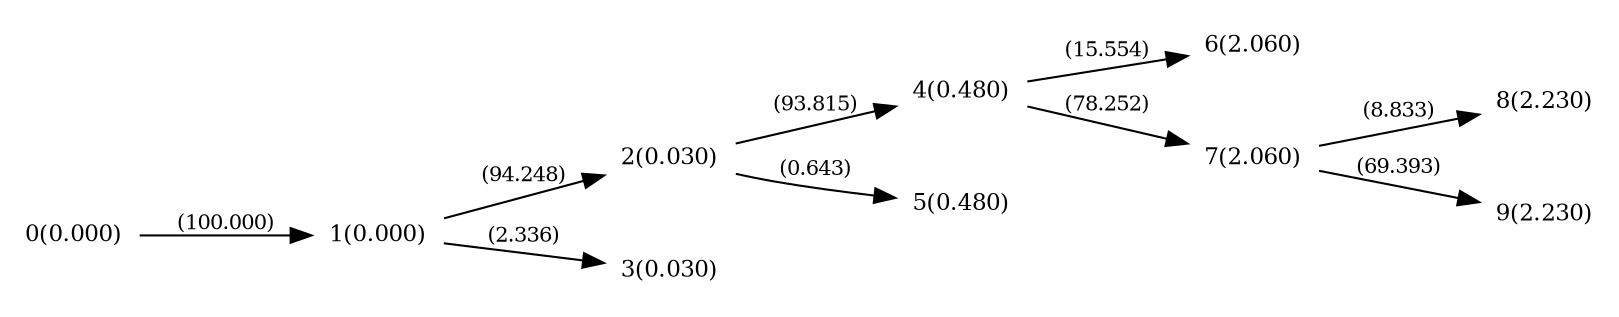 digraph "graph" {

rankdir="LR";
node [shape=plaintext, fontsize=11];
edge [fontsize=10];

0 [label="0(0.000)"];
1 [label="1(0.000)"];
2 [label="2(0.030)"];
3 [label="3(0.030)"];
4 [label="4(0.480)"];
5 [label="5(0.480)"];
6 [label="6(2.060)"];
7 [label="7(2.060)"];
8 [label="8(2.230)"];
9 [label="9(2.230)"];

0->1 [label="(100.000)"];
1->2 [label="(94.248)"];
1->3 [label="(2.336)"];
2->4 [label="(93.815)"];
2->5 [label="(0.643)"];
4->6 [label="(15.554)"];
4->7 [label="(78.252)"];
7->8 [label="(8.833)"];
7->9 [label="(69.393)"];

}
